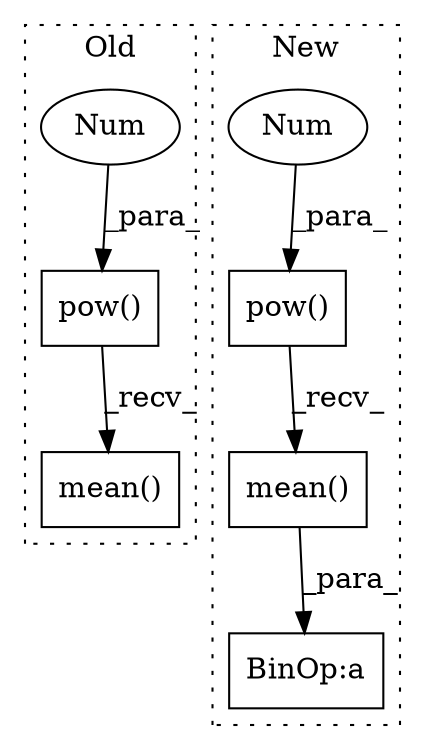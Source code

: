 digraph G {
subgraph cluster0 {
1 [label="mean()" a="75" s="1669" l="24" shape="box"];
5 [label="pow()" a="75" s="1669,1685" l="15,1" shape="box"];
6 [label="Num" a="76" s="1684" l="1" shape="ellipse"];
label = "Old";
style="dotted";
}
subgraph cluster1 {
2 [label="pow()" a="75" s="1532,1597" l="64,1" shape="box"];
3 [label="Num" a="76" s="1596" l="1" shape="ellipse"];
4 [label="mean()" a="75" s="1532" l="73" shape="box"];
7 [label="BinOp:a" a="82" s="1517" l="15" shape="box"];
label = "New";
style="dotted";
}
2 -> 4 [label="_recv_"];
3 -> 2 [label="_para_"];
4 -> 7 [label="_para_"];
5 -> 1 [label="_recv_"];
6 -> 5 [label="_para_"];
}